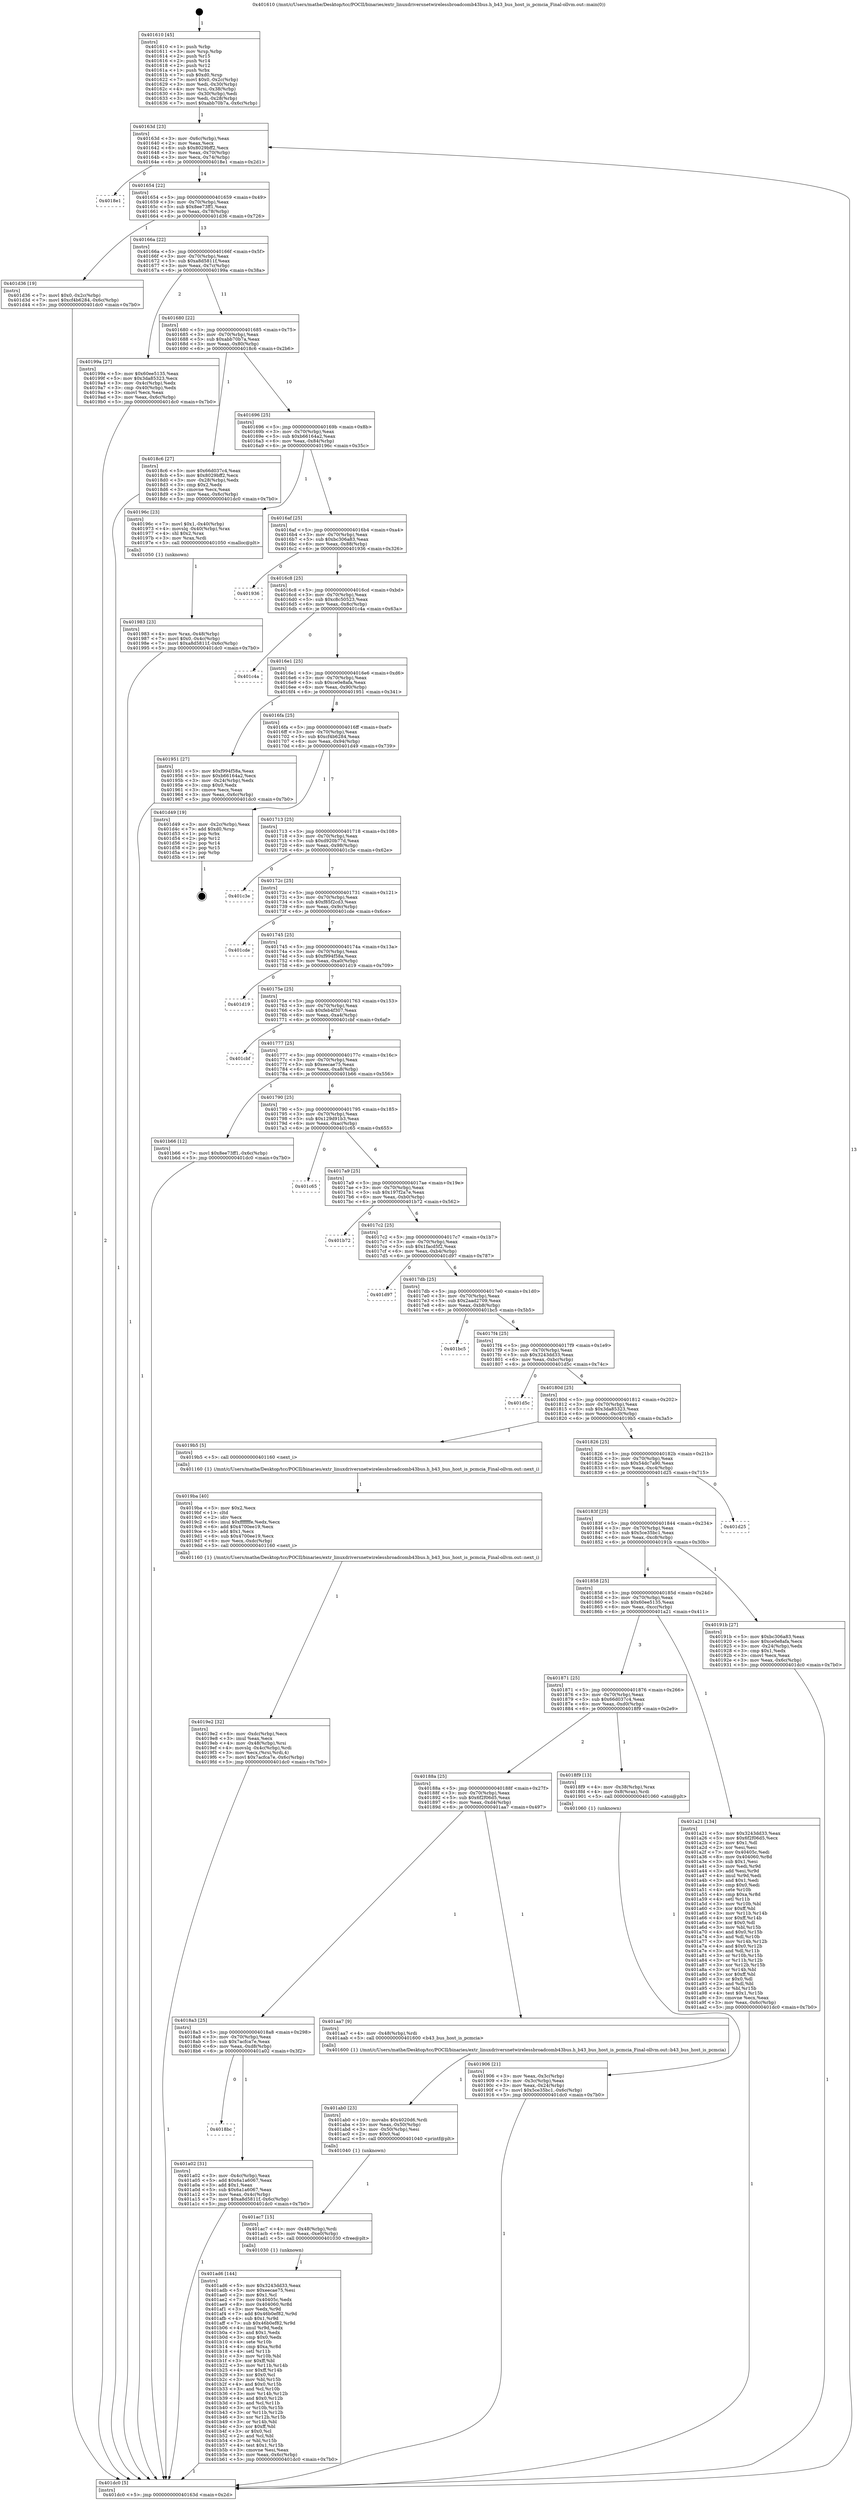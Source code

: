 digraph "0x401610" {
  label = "0x401610 (/mnt/c/Users/mathe/Desktop/tcc/POCII/binaries/extr_linuxdriversnetwirelessbroadcomb43bus.h_b43_bus_host_is_pcmcia_Final-ollvm.out::main(0))"
  labelloc = "t"
  node[shape=record]

  Entry [label="",width=0.3,height=0.3,shape=circle,fillcolor=black,style=filled]
  "0x40163d" [label="{
     0x40163d [23]\l
     | [instrs]\l
     &nbsp;&nbsp;0x40163d \<+3\>: mov -0x6c(%rbp),%eax\l
     &nbsp;&nbsp;0x401640 \<+2\>: mov %eax,%ecx\l
     &nbsp;&nbsp;0x401642 \<+6\>: sub $0x8029bff2,%ecx\l
     &nbsp;&nbsp;0x401648 \<+3\>: mov %eax,-0x70(%rbp)\l
     &nbsp;&nbsp;0x40164b \<+3\>: mov %ecx,-0x74(%rbp)\l
     &nbsp;&nbsp;0x40164e \<+6\>: je 00000000004018e1 \<main+0x2d1\>\l
  }"]
  "0x4018e1" [label="{
     0x4018e1\l
  }", style=dashed]
  "0x401654" [label="{
     0x401654 [22]\l
     | [instrs]\l
     &nbsp;&nbsp;0x401654 \<+5\>: jmp 0000000000401659 \<main+0x49\>\l
     &nbsp;&nbsp;0x401659 \<+3\>: mov -0x70(%rbp),%eax\l
     &nbsp;&nbsp;0x40165c \<+5\>: sub $0x8ee73ff1,%eax\l
     &nbsp;&nbsp;0x401661 \<+3\>: mov %eax,-0x78(%rbp)\l
     &nbsp;&nbsp;0x401664 \<+6\>: je 0000000000401d36 \<main+0x726\>\l
  }"]
  Exit [label="",width=0.3,height=0.3,shape=circle,fillcolor=black,style=filled,peripheries=2]
  "0x401d36" [label="{
     0x401d36 [19]\l
     | [instrs]\l
     &nbsp;&nbsp;0x401d36 \<+7\>: movl $0x0,-0x2c(%rbp)\l
     &nbsp;&nbsp;0x401d3d \<+7\>: movl $0xcf4b6284,-0x6c(%rbp)\l
     &nbsp;&nbsp;0x401d44 \<+5\>: jmp 0000000000401dc0 \<main+0x7b0\>\l
  }"]
  "0x40166a" [label="{
     0x40166a [22]\l
     | [instrs]\l
     &nbsp;&nbsp;0x40166a \<+5\>: jmp 000000000040166f \<main+0x5f\>\l
     &nbsp;&nbsp;0x40166f \<+3\>: mov -0x70(%rbp),%eax\l
     &nbsp;&nbsp;0x401672 \<+5\>: sub $0xa8d5811f,%eax\l
     &nbsp;&nbsp;0x401677 \<+3\>: mov %eax,-0x7c(%rbp)\l
     &nbsp;&nbsp;0x40167a \<+6\>: je 000000000040199a \<main+0x38a\>\l
  }"]
  "0x401ad6" [label="{
     0x401ad6 [144]\l
     | [instrs]\l
     &nbsp;&nbsp;0x401ad6 \<+5\>: mov $0x3243dd33,%eax\l
     &nbsp;&nbsp;0x401adb \<+5\>: mov $0xeecae75,%esi\l
     &nbsp;&nbsp;0x401ae0 \<+2\>: mov $0x1,%cl\l
     &nbsp;&nbsp;0x401ae2 \<+7\>: mov 0x40405c,%edx\l
     &nbsp;&nbsp;0x401ae9 \<+8\>: mov 0x404060,%r8d\l
     &nbsp;&nbsp;0x401af1 \<+3\>: mov %edx,%r9d\l
     &nbsp;&nbsp;0x401af4 \<+7\>: add $0x46b0ef82,%r9d\l
     &nbsp;&nbsp;0x401afb \<+4\>: sub $0x1,%r9d\l
     &nbsp;&nbsp;0x401aff \<+7\>: sub $0x46b0ef82,%r9d\l
     &nbsp;&nbsp;0x401b06 \<+4\>: imul %r9d,%edx\l
     &nbsp;&nbsp;0x401b0a \<+3\>: and $0x1,%edx\l
     &nbsp;&nbsp;0x401b0d \<+3\>: cmp $0x0,%edx\l
     &nbsp;&nbsp;0x401b10 \<+4\>: sete %r10b\l
     &nbsp;&nbsp;0x401b14 \<+4\>: cmp $0xa,%r8d\l
     &nbsp;&nbsp;0x401b18 \<+4\>: setl %r11b\l
     &nbsp;&nbsp;0x401b1c \<+3\>: mov %r10b,%bl\l
     &nbsp;&nbsp;0x401b1f \<+3\>: xor $0xff,%bl\l
     &nbsp;&nbsp;0x401b22 \<+3\>: mov %r11b,%r14b\l
     &nbsp;&nbsp;0x401b25 \<+4\>: xor $0xff,%r14b\l
     &nbsp;&nbsp;0x401b29 \<+3\>: xor $0x0,%cl\l
     &nbsp;&nbsp;0x401b2c \<+3\>: mov %bl,%r15b\l
     &nbsp;&nbsp;0x401b2f \<+4\>: and $0x0,%r15b\l
     &nbsp;&nbsp;0x401b33 \<+3\>: and %cl,%r10b\l
     &nbsp;&nbsp;0x401b36 \<+3\>: mov %r14b,%r12b\l
     &nbsp;&nbsp;0x401b39 \<+4\>: and $0x0,%r12b\l
     &nbsp;&nbsp;0x401b3d \<+3\>: and %cl,%r11b\l
     &nbsp;&nbsp;0x401b40 \<+3\>: or %r10b,%r15b\l
     &nbsp;&nbsp;0x401b43 \<+3\>: or %r11b,%r12b\l
     &nbsp;&nbsp;0x401b46 \<+3\>: xor %r12b,%r15b\l
     &nbsp;&nbsp;0x401b49 \<+3\>: or %r14b,%bl\l
     &nbsp;&nbsp;0x401b4c \<+3\>: xor $0xff,%bl\l
     &nbsp;&nbsp;0x401b4f \<+3\>: or $0x0,%cl\l
     &nbsp;&nbsp;0x401b52 \<+2\>: and %cl,%bl\l
     &nbsp;&nbsp;0x401b54 \<+3\>: or %bl,%r15b\l
     &nbsp;&nbsp;0x401b57 \<+4\>: test $0x1,%r15b\l
     &nbsp;&nbsp;0x401b5b \<+3\>: cmovne %esi,%eax\l
     &nbsp;&nbsp;0x401b5e \<+3\>: mov %eax,-0x6c(%rbp)\l
     &nbsp;&nbsp;0x401b61 \<+5\>: jmp 0000000000401dc0 \<main+0x7b0\>\l
  }"]
  "0x40199a" [label="{
     0x40199a [27]\l
     | [instrs]\l
     &nbsp;&nbsp;0x40199a \<+5\>: mov $0x60ee5135,%eax\l
     &nbsp;&nbsp;0x40199f \<+5\>: mov $0x3da85323,%ecx\l
     &nbsp;&nbsp;0x4019a4 \<+3\>: mov -0x4c(%rbp),%edx\l
     &nbsp;&nbsp;0x4019a7 \<+3\>: cmp -0x40(%rbp),%edx\l
     &nbsp;&nbsp;0x4019aa \<+3\>: cmovl %ecx,%eax\l
     &nbsp;&nbsp;0x4019ad \<+3\>: mov %eax,-0x6c(%rbp)\l
     &nbsp;&nbsp;0x4019b0 \<+5\>: jmp 0000000000401dc0 \<main+0x7b0\>\l
  }"]
  "0x401680" [label="{
     0x401680 [22]\l
     | [instrs]\l
     &nbsp;&nbsp;0x401680 \<+5\>: jmp 0000000000401685 \<main+0x75\>\l
     &nbsp;&nbsp;0x401685 \<+3\>: mov -0x70(%rbp),%eax\l
     &nbsp;&nbsp;0x401688 \<+5\>: sub $0xabb70b7a,%eax\l
     &nbsp;&nbsp;0x40168d \<+3\>: mov %eax,-0x80(%rbp)\l
     &nbsp;&nbsp;0x401690 \<+6\>: je 00000000004018c6 \<main+0x2b6\>\l
  }"]
  "0x401ac7" [label="{
     0x401ac7 [15]\l
     | [instrs]\l
     &nbsp;&nbsp;0x401ac7 \<+4\>: mov -0x48(%rbp),%rdi\l
     &nbsp;&nbsp;0x401acb \<+6\>: mov %eax,-0xe0(%rbp)\l
     &nbsp;&nbsp;0x401ad1 \<+5\>: call 0000000000401030 \<free@plt\>\l
     | [calls]\l
     &nbsp;&nbsp;0x401030 \{1\} (unknown)\l
  }"]
  "0x4018c6" [label="{
     0x4018c6 [27]\l
     | [instrs]\l
     &nbsp;&nbsp;0x4018c6 \<+5\>: mov $0x66d037c4,%eax\l
     &nbsp;&nbsp;0x4018cb \<+5\>: mov $0x8029bff2,%ecx\l
     &nbsp;&nbsp;0x4018d0 \<+3\>: mov -0x28(%rbp),%edx\l
     &nbsp;&nbsp;0x4018d3 \<+3\>: cmp $0x2,%edx\l
     &nbsp;&nbsp;0x4018d6 \<+3\>: cmovne %ecx,%eax\l
     &nbsp;&nbsp;0x4018d9 \<+3\>: mov %eax,-0x6c(%rbp)\l
     &nbsp;&nbsp;0x4018dc \<+5\>: jmp 0000000000401dc0 \<main+0x7b0\>\l
  }"]
  "0x401696" [label="{
     0x401696 [25]\l
     | [instrs]\l
     &nbsp;&nbsp;0x401696 \<+5\>: jmp 000000000040169b \<main+0x8b\>\l
     &nbsp;&nbsp;0x40169b \<+3\>: mov -0x70(%rbp),%eax\l
     &nbsp;&nbsp;0x40169e \<+5\>: sub $0xb66164a2,%eax\l
     &nbsp;&nbsp;0x4016a3 \<+6\>: mov %eax,-0x84(%rbp)\l
     &nbsp;&nbsp;0x4016a9 \<+6\>: je 000000000040196c \<main+0x35c\>\l
  }"]
  "0x401dc0" [label="{
     0x401dc0 [5]\l
     | [instrs]\l
     &nbsp;&nbsp;0x401dc0 \<+5\>: jmp 000000000040163d \<main+0x2d\>\l
  }"]
  "0x401610" [label="{
     0x401610 [45]\l
     | [instrs]\l
     &nbsp;&nbsp;0x401610 \<+1\>: push %rbp\l
     &nbsp;&nbsp;0x401611 \<+3\>: mov %rsp,%rbp\l
     &nbsp;&nbsp;0x401614 \<+2\>: push %r15\l
     &nbsp;&nbsp;0x401616 \<+2\>: push %r14\l
     &nbsp;&nbsp;0x401618 \<+2\>: push %r12\l
     &nbsp;&nbsp;0x40161a \<+1\>: push %rbx\l
     &nbsp;&nbsp;0x40161b \<+7\>: sub $0xd0,%rsp\l
     &nbsp;&nbsp;0x401622 \<+7\>: movl $0x0,-0x2c(%rbp)\l
     &nbsp;&nbsp;0x401629 \<+3\>: mov %edi,-0x30(%rbp)\l
     &nbsp;&nbsp;0x40162c \<+4\>: mov %rsi,-0x38(%rbp)\l
     &nbsp;&nbsp;0x401630 \<+3\>: mov -0x30(%rbp),%edi\l
     &nbsp;&nbsp;0x401633 \<+3\>: mov %edi,-0x28(%rbp)\l
     &nbsp;&nbsp;0x401636 \<+7\>: movl $0xabb70b7a,-0x6c(%rbp)\l
  }"]
  "0x401ab0" [label="{
     0x401ab0 [23]\l
     | [instrs]\l
     &nbsp;&nbsp;0x401ab0 \<+10\>: movabs $0x4020d6,%rdi\l
     &nbsp;&nbsp;0x401aba \<+3\>: mov %eax,-0x50(%rbp)\l
     &nbsp;&nbsp;0x401abd \<+3\>: mov -0x50(%rbp),%esi\l
     &nbsp;&nbsp;0x401ac0 \<+2\>: mov $0x0,%al\l
     &nbsp;&nbsp;0x401ac2 \<+5\>: call 0000000000401040 \<printf@plt\>\l
     | [calls]\l
     &nbsp;&nbsp;0x401040 \{1\} (unknown)\l
  }"]
  "0x40196c" [label="{
     0x40196c [23]\l
     | [instrs]\l
     &nbsp;&nbsp;0x40196c \<+7\>: movl $0x1,-0x40(%rbp)\l
     &nbsp;&nbsp;0x401973 \<+4\>: movslq -0x40(%rbp),%rax\l
     &nbsp;&nbsp;0x401977 \<+4\>: shl $0x2,%rax\l
     &nbsp;&nbsp;0x40197b \<+3\>: mov %rax,%rdi\l
     &nbsp;&nbsp;0x40197e \<+5\>: call 0000000000401050 \<malloc@plt\>\l
     | [calls]\l
     &nbsp;&nbsp;0x401050 \{1\} (unknown)\l
  }"]
  "0x4016af" [label="{
     0x4016af [25]\l
     | [instrs]\l
     &nbsp;&nbsp;0x4016af \<+5\>: jmp 00000000004016b4 \<main+0xa4\>\l
     &nbsp;&nbsp;0x4016b4 \<+3\>: mov -0x70(%rbp),%eax\l
     &nbsp;&nbsp;0x4016b7 \<+5\>: sub $0xbc306a83,%eax\l
     &nbsp;&nbsp;0x4016bc \<+6\>: mov %eax,-0x88(%rbp)\l
     &nbsp;&nbsp;0x4016c2 \<+6\>: je 0000000000401936 \<main+0x326\>\l
  }"]
  "0x4018bc" [label="{
     0x4018bc\l
  }", style=dashed]
  "0x401936" [label="{
     0x401936\l
  }", style=dashed]
  "0x4016c8" [label="{
     0x4016c8 [25]\l
     | [instrs]\l
     &nbsp;&nbsp;0x4016c8 \<+5\>: jmp 00000000004016cd \<main+0xbd\>\l
     &nbsp;&nbsp;0x4016cd \<+3\>: mov -0x70(%rbp),%eax\l
     &nbsp;&nbsp;0x4016d0 \<+5\>: sub $0xc8c50523,%eax\l
     &nbsp;&nbsp;0x4016d5 \<+6\>: mov %eax,-0x8c(%rbp)\l
     &nbsp;&nbsp;0x4016db \<+6\>: je 0000000000401c4a \<main+0x63a\>\l
  }"]
  "0x401a02" [label="{
     0x401a02 [31]\l
     | [instrs]\l
     &nbsp;&nbsp;0x401a02 \<+3\>: mov -0x4c(%rbp),%eax\l
     &nbsp;&nbsp;0x401a05 \<+5\>: add $0x6a1a6067,%eax\l
     &nbsp;&nbsp;0x401a0a \<+3\>: add $0x1,%eax\l
     &nbsp;&nbsp;0x401a0d \<+5\>: sub $0x6a1a6067,%eax\l
     &nbsp;&nbsp;0x401a12 \<+3\>: mov %eax,-0x4c(%rbp)\l
     &nbsp;&nbsp;0x401a15 \<+7\>: movl $0xa8d5811f,-0x6c(%rbp)\l
     &nbsp;&nbsp;0x401a1c \<+5\>: jmp 0000000000401dc0 \<main+0x7b0\>\l
  }"]
  "0x401c4a" [label="{
     0x401c4a\l
  }", style=dashed]
  "0x4016e1" [label="{
     0x4016e1 [25]\l
     | [instrs]\l
     &nbsp;&nbsp;0x4016e1 \<+5\>: jmp 00000000004016e6 \<main+0xd6\>\l
     &nbsp;&nbsp;0x4016e6 \<+3\>: mov -0x70(%rbp),%eax\l
     &nbsp;&nbsp;0x4016e9 \<+5\>: sub $0xce0e8afa,%eax\l
     &nbsp;&nbsp;0x4016ee \<+6\>: mov %eax,-0x90(%rbp)\l
     &nbsp;&nbsp;0x4016f4 \<+6\>: je 0000000000401951 \<main+0x341\>\l
  }"]
  "0x4018a3" [label="{
     0x4018a3 [25]\l
     | [instrs]\l
     &nbsp;&nbsp;0x4018a3 \<+5\>: jmp 00000000004018a8 \<main+0x298\>\l
     &nbsp;&nbsp;0x4018a8 \<+3\>: mov -0x70(%rbp),%eax\l
     &nbsp;&nbsp;0x4018ab \<+5\>: sub $0x7acfca7e,%eax\l
     &nbsp;&nbsp;0x4018b0 \<+6\>: mov %eax,-0xd8(%rbp)\l
     &nbsp;&nbsp;0x4018b6 \<+6\>: je 0000000000401a02 \<main+0x3f2\>\l
  }"]
  "0x401951" [label="{
     0x401951 [27]\l
     | [instrs]\l
     &nbsp;&nbsp;0x401951 \<+5\>: mov $0xf994f58a,%eax\l
     &nbsp;&nbsp;0x401956 \<+5\>: mov $0xb66164a2,%ecx\l
     &nbsp;&nbsp;0x40195b \<+3\>: mov -0x24(%rbp),%edx\l
     &nbsp;&nbsp;0x40195e \<+3\>: cmp $0x0,%edx\l
     &nbsp;&nbsp;0x401961 \<+3\>: cmove %ecx,%eax\l
     &nbsp;&nbsp;0x401964 \<+3\>: mov %eax,-0x6c(%rbp)\l
     &nbsp;&nbsp;0x401967 \<+5\>: jmp 0000000000401dc0 \<main+0x7b0\>\l
  }"]
  "0x4016fa" [label="{
     0x4016fa [25]\l
     | [instrs]\l
     &nbsp;&nbsp;0x4016fa \<+5\>: jmp 00000000004016ff \<main+0xef\>\l
     &nbsp;&nbsp;0x4016ff \<+3\>: mov -0x70(%rbp),%eax\l
     &nbsp;&nbsp;0x401702 \<+5\>: sub $0xcf4b6284,%eax\l
     &nbsp;&nbsp;0x401707 \<+6\>: mov %eax,-0x94(%rbp)\l
     &nbsp;&nbsp;0x40170d \<+6\>: je 0000000000401d49 \<main+0x739\>\l
  }"]
  "0x401aa7" [label="{
     0x401aa7 [9]\l
     | [instrs]\l
     &nbsp;&nbsp;0x401aa7 \<+4\>: mov -0x48(%rbp),%rdi\l
     &nbsp;&nbsp;0x401aab \<+5\>: call 0000000000401600 \<b43_bus_host_is_pcmcia\>\l
     | [calls]\l
     &nbsp;&nbsp;0x401600 \{1\} (/mnt/c/Users/mathe/Desktop/tcc/POCII/binaries/extr_linuxdriversnetwirelessbroadcomb43bus.h_b43_bus_host_is_pcmcia_Final-ollvm.out::b43_bus_host_is_pcmcia)\l
  }"]
  "0x401d49" [label="{
     0x401d49 [19]\l
     | [instrs]\l
     &nbsp;&nbsp;0x401d49 \<+3\>: mov -0x2c(%rbp),%eax\l
     &nbsp;&nbsp;0x401d4c \<+7\>: add $0xd0,%rsp\l
     &nbsp;&nbsp;0x401d53 \<+1\>: pop %rbx\l
     &nbsp;&nbsp;0x401d54 \<+2\>: pop %r12\l
     &nbsp;&nbsp;0x401d56 \<+2\>: pop %r14\l
     &nbsp;&nbsp;0x401d58 \<+2\>: pop %r15\l
     &nbsp;&nbsp;0x401d5a \<+1\>: pop %rbp\l
     &nbsp;&nbsp;0x401d5b \<+1\>: ret\l
  }"]
  "0x401713" [label="{
     0x401713 [25]\l
     | [instrs]\l
     &nbsp;&nbsp;0x401713 \<+5\>: jmp 0000000000401718 \<main+0x108\>\l
     &nbsp;&nbsp;0x401718 \<+3\>: mov -0x70(%rbp),%eax\l
     &nbsp;&nbsp;0x40171b \<+5\>: sub $0xd920b77d,%eax\l
     &nbsp;&nbsp;0x401720 \<+6\>: mov %eax,-0x98(%rbp)\l
     &nbsp;&nbsp;0x401726 \<+6\>: je 0000000000401c3e \<main+0x62e\>\l
  }"]
  "0x4019e2" [label="{
     0x4019e2 [32]\l
     | [instrs]\l
     &nbsp;&nbsp;0x4019e2 \<+6\>: mov -0xdc(%rbp),%ecx\l
     &nbsp;&nbsp;0x4019e8 \<+3\>: imul %eax,%ecx\l
     &nbsp;&nbsp;0x4019eb \<+4\>: mov -0x48(%rbp),%rsi\l
     &nbsp;&nbsp;0x4019ef \<+4\>: movslq -0x4c(%rbp),%rdi\l
     &nbsp;&nbsp;0x4019f3 \<+3\>: mov %ecx,(%rsi,%rdi,4)\l
     &nbsp;&nbsp;0x4019f6 \<+7\>: movl $0x7acfca7e,-0x6c(%rbp)\l
     &nbsp;&nbsp;0x4019fd \<+5\>: jmp 0000000000401dc0 \<main+0x7b0\>\l
  }"]
  "0x401c3e" [label="{
     0x401c3e\l
  }", style=dashed]
  "0x40172c" [label="{
     0x40172c [25]\l
     | [instrs]\l
     &nbsp;&nbsp;0x40172c \<+5\>: jmp 0000000000401731 \<main+0x121\>\l
     &nbsp;&nbsp;0x401731 \<+3\>: mov -0x70(%rbp),%eax\l
     &nbsp;&nbsp;0x401734 \<+5\>: sub $0xf85f2cd3,%eax\l
     &nbsp;&nbsp;0x401739 \<+6\>: mov %eax,-0x9c(%rbp)\l
     &nbsp;&nbsp;0x40173f \<+6\>: je 0000000000401cde \<main+0x6ce\>\l
  }"]
  "0x4019ba" [label="{
     0x4019ba [40]\l
     | [instrs]\l
     &nbsp;&nbsp;0x4019ba \<+5\>: mov $0x2,%ecx\l
     &nbsp;&nbsp;0x4019bf \<+1\>: cltd\l
     &nbsp;&nbsp;0x4019c0 \<+2\>: idiv %ecx\l
     &nbsp;&nbsp;0x4019c2 \<+6\>: imul $0xfffffffe,%edx,%ecx\l
     &nbsp;&nbsp;0x4019c8 \<+6\>: add $0x4700ee19,%ecx\l
     &nbsp;&nbsp;0x4019ce \<+3\>: add $0x1,%ecx\l
     &nbsp;&nbsp;0x4019d1 \<+6\>: sub $0x4700ee19,%ecx\l
     &nbsp;&nbsp;0x4019d7 \<+6\>: mov %ecx,-0xdc(%rbp)\l
     &nbsp;&nbsp;0x4019dd \<+5\>: call 0000000000401160 \<next_i\>\l
     | [calls]\l
     &nbsp;&nbsp;0x401160 \{1\} (/mnt/c/Users/mathe/Desktop/tcc/POCII/binaries/extr_linuxdriversnetwirelessbroadcomb43bus.h_b43_bus_host_is_pcmcia_Final-ollvm.out::next_i)\l
  }"]
  "0x401cde" [label="{
     0x401cde\l
  }", style=dashed]
  "0x401745" [label="{
     0x401745 [25]\l
     | [instrs]\l
     &nbsp;&nbsp;0x401745 \<+5\>: jmp 000000000040174a \<main+0x13a\>\l
     &nbsp;&nbsp;0x40174a \<+3\>: mov -0x70(%rbp),%eax\l
     &nbsp;&nbsp;0x40174d \<+5\>: sub $0xf994f58a,%eax\l
     &nbsp;&nbsp;0x401752 \<+6\>: mov %eax,-0xa0(%rbp)\l
     &nbsp;&nbsp;0x401758 \<+6\>: je 0000000000401d19 \<main+0x709\>\l
  }"]
  "0x401983" [label="{
     0x401983 [23]\l
     | [instrs]\l
     &nbsp;&nbsp;0x401983 \<+4\>: mov %rax,-0x48(%rbp)\l
     &nbsp;&nbsp;0x401987 \<+7\>: movl $0x0,-0x4c(%rbp)\l
     &nbsp;&nbsp;0x40198e \<+7\>: movl $0xa8d5811f,-0x6c(%rbp)\l
     &nbsp;&nbsp;0x401995 \<+5\>: jmp 0000000000401dc0 \<main+0x7b0\>\l
  }"]
  "0x401d19" [label="{
     0x401d19\l
  }", style=dashed]
  "0x40175e" [label="{
     0x40175e [25]\l
     | [instrs]\l
     &nbsp;&nbsp;0x40175e \<+5\>: jmp 0000000000401763 \<main+0x153\>\l
     &nbsp;&nbsp;0x401763 \<+3\>: mov -0x70(%rbp),%eax\l
     &nbsp;&nbsp;0x401766 \<+5\>: sub $0xfeb4f307,%eax\l
     &nbsp;&nbsp;0x40176b \<+6\>: mov %eax,-0xa4(%rbp)\l
     &nbsp;&nbsp;0x401771 \<+6\>: je 0000000000401cbf \<main+0x6af\>\l
  }"]
  "0x401906" [label="{
     0x401906 [21]\l
     | [instrs]\l
     &nbsp;&nbsp;0x401906 \<+3\>: mov %eax,-0x3c(%rbp)\l
     &nbsp;&nbsp;0x401909 \<+3\>: mov -0x3c(%rbp),%eax\l
     &nbsp;&nbsp;0x40190c \<+3\>: mov %eax,-0x24(%rbp)\l
     &nbsp;&nbsp;0x40190f \<+7\>: movl $0x5ce35bc1,-0x6c(%rbp)\l
     &nbsp;&nbsp;0x401916 \<+5\>: jmp 0000000000401dc0 \<main+0x7b0\>\l
  }"]
  "0x401cbf" [label="{
     0x401cbf\l
  }", style=dashed]
  "0x401777" [label="{
     0x401777 [25]\l
     | [instrs]\l
     &nbsp;&nbsp;0x401777 \<+5\>: jmp 000000000040177c \<main+0x16c\>\l
     &nbsp;&nbsp;0x40177c \<+3\>: mov -0x70(%rbp),%eax\l
     &nbsp;&nbsp;0x40177f \<+5\>: sub $0xeecae75,%eax\l
     &nbsp;&nbsp;0x401784 \<+6\>: mov %eax,-0xa8(%rbp)\l
     &nbsp;&nbsp;0x40178a \<+6\>: je 0000000000401b66 \<main+0x556\>\l
  }"]
  "0x40188a" [label="{
     0x40188a [25]\l
     | [instrs]\l
     &nbsp;&nbsp;0x40188a \<+5\>: jmp 000000000040188f \<main+0x27f\>\l
     &nbsp;&nbsp;0x40188f \<+3\>: mov -0x70(%rbp),%eax\l
     &nbsp;&nbsp;0x401892 \<+5\>: sub $0x6f2f06d5,%eax\l
     &nbsp;&nbsp;0x401897 \<+6\>: mov %eax,-0xd4(%rbp)\l
     &nbsp;&nbsp;0x40189d \<+6\>: je 0000000000401aa7 \<main+0x497\>\l
  }"]
  "0x401b66" [label="{
     0x401b66 [12]\l
     | [instrs]\l
     &nbsp;&nbsp;0x401b66 \<+7\>: movl $0x8ee73ff1,-0x6c(%rbp)\l
     &nbsp;&nbsp;0x401b6d \<+5\>: jmp 0000000000401dc0 \<main+0x7b0\>\l
  }"]
  "0x401790" [label="{
     0x401790 [25]\l
     | [instrs]\l
     &nbsp;&nbsp;0x401790 \<+5\>: jmp 0000000000401795 \<main+0x185\>\l
     &nbsp;&nbsp;0x401795 \<+3\>: mov -0x70(%rbp),%eax\l
     &nbsp;&nbsp;0x401798 \<+5\>: sub $0x129d91b3,%eax\l
     &nbsp;&nbsp;0x40179d \<+6\>: mov %eax,-0xac(%rbp)\l
     &nbsp;&nbsp;0x4017a3 \<+6\>: je 0000000000401c65 \<main+0x655\>\l
  }"]
  "0x4018f9" [label="{
     0x4018f9 [13]\l
     | [instrs]\l
     &nbsp;&nbsp;0x4018f9 \<+4\>: mov -0x38(%rbp),%rax\l
     &nbsp;&nbsp;0x4018fd \<+4\>: mov 0x8(%rax),%rdi\l
     &nbsp;&nbsp;0x401901 \<+5\>: call 0000000000401060 \<atoi@plt\>\l
     | [calls]\l
     &nbsp;&nbsp;0x401060 \{1\} (unknown)\l
  }"]
  "0x401c65" [label="{
     0x401c65\l
  }", style=dashed]
  "0x4017a9" [label="{
     0x4017a9 [25]\l
     | [instrs]\l
     &nbsp;&nbsp;0x4017a9 \<+5\>: jmp 00000000004017ae \<main+0x19e\>\l
     &nbsp;&nbsp;0x4017ae \<+3\>: mov -0x70(%rbp),%eax\l
     &nbsp;&nbsp;0x4017b1 \<+5\>: sub $0x197f2a7e,%eax\l
     &nbsp;&nbsp;0x4017b6 \<+6\>: mov %eax,-0xb0(%rbp)\l
     &nbsp;&nbsp;0x4017bc \<+6\>: je 0000000000401b72 \<main+0x562\>\l
  }"]
  "0x401871" [label="{
     0x401871 [25]\l
     | [instrs]\l
     &nbsp;&nbsp;0x401871 \<+5\>: jmp 0000000000401876 \<main+0x266\>\l
     &nbsp;&nbsp;0x401876 \<+3\>: mov -0x70(%rbp),%eax\l
     &nbsp;&nbsp;0x401879 \<+5\>: sub $0x66d037c4,%eax\l
     &nbsp;&nbsp;0x40187e \<+6\>: mov %eax,-0xd0(%rbp)\l
     &nbsp;&nbsp;0x401884 \<+6\>: je 00000000004018f9 \<main+0x2e9\>\l
  }"]
  "0x401b72" [label="{
     0x401b72\l
  }", style=dashed]
  "0x4017c2" [label="{
     0x4017c2 [25]\l
     | [instrs]\l
     &nbsp;&nbsp;0x4017c2 \<+5\>: jmp 00000000004017c7 \<main+0x1b7\>\l
     &nbsp;&nbsp;0x4017c7 \<+3\>: mov -0x70(%rbp),%eax\l
     &nbsp;&nbsp;0x4017ca \<+5\>: sub $0x1facd5f2,%eax\l
     &nbsp;&nbsp;0x4017cf \<+6\>: mov %eax,-0xb4(%rbp)\l
     &nbsp;&nbsp;0x4017d5 \<+6\>: je 0000000000401d97 \<main+0x787\>\l
  }"]
  "0x401a21" [label="{
     0x401a21 [134]\l
     | [instrs]\l
     &nbsp;&nbsp;0x401a21 \<+5\>: mov $0x3243dd33,%eax\l
     &nbsp;&nbsp;0x401a26 \<+5\>: mov $0x6f2f06d5,%ecx\l
     &nbsp;&nbsp;0x401a2b \<+2\>: mov $0x1,%dl\l
     &nbsp;&nbsp;0x401a2d \<+2\>: xor %esi,%esi\l
     &nbsp;&nbsp;0x401a2f \<+7\>: mov 0x40405c,%edi\l
     &nbsp;&nbsp;0x401a36 \<+8\>: mov 0x404060,%r8d\l
     &nbsp;&nbsp;0x401a3e \<+3\>: sub $0x1,%esi\l
     &nbsp;&nbsp;0x401a41 \<+3\>: mov %edi,%r9d\l
     &nbsp;&nbsp;0x401a44 \<+3\>: add %esi,%r9d\l
     &nbsp;&nbsp;0x401a47 \<+4\>: imul %r9d,%edi\l
     &nbsp;&nbsp;0x401a4b \<+3\>: and $0x1,%edi\l
     &nbsp;&nbsp;0x401a4e \<+3\>: cmp $0x0,%edi\l
     &nbsp;&nbsp;0x401a51 \<+4\>: sete %r10b\l
     &nbsp;&nbsp;0x401a55 \<+4\>: cmp $0xa,%r8d\l
     &nbsp;&nbsp;0x401a59 \<+4\>: setl %r11b\l
     &nbsp;&nbsp;0x401a5d \<+3\>: mov %r10b,%bl\l
     &nbsp;&nbsp;0x401a60 \<+3\>: xor $0xff,%bl\l
     &nbsp;&nbsp;0x401a63 \<+3\>: mov %r11b,%r14b\l
     &nbsp;&nbsp;0x401a66 \<+4\>: xor $0xff,%r14b\l
     &nbsp;&nbsp;0x401a6a \<+3\>: xor $0x0,%dl\l
     &nbsp;&nbsp;0x401a6d \<+3\>: mov %bl,%r15b\l
     &nbsp;&nbsp;0x401a70 \<+4\>: and $0x0,%r15b\l
     &nbsp;&nbsp;0x401a74 \<+3\>: and %dl,%r10b\l
     &nbsp;&nbsp;0x401a77 \<+3\>: mov %r14b,%r12b\l
     &nbsp;&nbsp;0x401a7a \<+4\>: and $0x0,%r12b\l
     &nbsp;&nbsp;0x401a7e \<+3\>: and %dl,%r11b\l
     &nbsp;&nbsp;0x401a81 \<+3\>: or %r10b,%r15b\l
     &nbsp;&nbsp;0x401a84 \<+3\>: or %r11b,%r12b\l
     &nbsp;&nbsp;0x401a87 \<+3\>: xor %r12b,%r15b\l
     &nbsp;&nbsp;0x401a8a \<+3\>: or %r14b,%bl\l
     &nbsp;&nbsp;0x401a8d \<+3\>: xor $0xff,%bl\l
     &nbsp;&nbsp;0x401a90 \<+3\>: or $0x0,%dl\l
     &nbsp;&nbsp;0x401a93 \<+2\>: and %dl,%bl\l
     &nbsp;&nbsp;0x401a95 \<+3\>: or %bl,%r15b\l
     &nbsp;&nbsp;0x401a98 \<+4\>: test $0x1,%r15b\l
     &nbsp;&nbsp;0x401a9c \<+3\>: cmovne %ecx,%eax\l
     &nbsp;&nbsp;0x401a9f \<+3\>: mov %eax,-0x6c(%rbp)\l
     &nbsp;&nbsp;0x401aa2 \<+5\>: jmp 0000000000401dc0 \<main+0x7b0\>\l
  }"]
  "0x401d97" [label="{
     0x401d97\l
  }", style=dashed]
  "0x4017db" [label="{
     0x4017db [25]\l
     | [instrs]\l
     &nbsp;&nbsp;0x4017db \<+5\>: jmp 00000000004017e0 \<main+0x1d0\>\l
     &nbsp;&nbsp;0x4017e0 \<+3\>: mov -0x70(%rbp),%eax\l
     &nbsp;&nbsp;0x4017e3 \<+5\>: sub $0x2aad2709,%eax\l
     &nbsp;&nbsp;0x4017e8 \<+6\>: mov %eax,-0xb8(%rbp)\l
     &nbsp;&nbsp;0x4017ee \<+6\>: je 0000000000401bc5 \<main+0x5b5\>\l
  }"]
  "0x401858" [label="{
     0x401858 [25]\l
     | [instrs]\l
     &nbsp;&nbsp;0x401858 \<+5\>: jmp 000000000040185d \<main+0x24d\>\l
     &nbsp;&nbsp;0x40185d \<+3\>: mov -0x70(%rbp),%eax\l
     &nbsp;&nbsp;0x401860 \<+5\>: sub $0x60ee5135,%eax\l
     &nbsp;&nbsp;0x401865 \<+6\>: mov %eax,-0xcc(%rbp)\l
     &nbsp;&nbsp;0x40186b \<+6\>: je 0000000000401a21 \<main+0x411\>\l
  }"]
  "0x401bc5" [label="{
     0x401bc5\l
  }", style=dashed]
  "0x4017f4" [label="{
     0x4017f4 [25]\l
     | [instrs]\l
     &nbsp;&nbsp;0x4017f4 \<+5\>: jmp 00000000004017f9 \<main+0x1e9\>\l
     &nbsp;&nbsp;0x4017f9 \<+3\>: mov -0x70(%rbp),%eax\l
     &nbsp;&nbsp;0x4017fc \<+5\>: sub $0x3243dd33,%eax\l
     &nbsp;&nbsp;0x401801 \<+6\>: mov %eax,-0xbc(%rbp)\l
     &nbsp;&nbsp;0x401807 \<+6\>: je 0000000000401d5c \<main+0x74c\>\l
  }"]
  "0x40191b" [label="{
     0x40191b [27]\l
     | [instrs]\l
     &nbsp;&nbsp;0x40191b \<+5\>: mov $0xbc306a83,%eax\l
     &nbsp;&nbsp;0x401920 \<+5\>: mov $0xce0e8afa,%ecx\l
     &nbsp;&nbsp;0x401925 \<+3\>: mov -0x24(%rbp),%edx\l
     &nbsp;&nbsp;0x401928 \<+3\>: cmp $0x1,%edx\l
     &nbsp;&nbsp;0x40192b \<+3\>: cmovl %ecx,%eax\l
     &nbsp;&nbsp;0x40192e \<+3\>: mov %eax,-0x6c(%rbp)\l
     &nbsp;&nbsp;0x401931 \<+5\>: jmp 0000000000401dc0 \<main+0x7b0\>\l
  }"]
  "0x401d5c" [label="{
     0x401d5c\l
  }", style=dashed]
  "0x40180d" [label="{
     0x40180d [25]\l
     | [instrs]\l
     &nbsp;&nbsp;0x40180d \<+5\>: jmp 0000000000401812 \<main+0x202\>\l
     &nbsp;&nbsp;0x401812 \<+3\>: mov -0x70(%rbp),%eax\l
     &nbsp;&nbsp;0x401815 \<+5\>: sub $0x3da85323,%eax\l
     &nbsp;&nbsp;0x40181a \<+6\>: mov %eax,-0xc0(%rbp)\l
     &nbsp;&nbsp;0x401820 \<+6\>: je 00000000004019b5 \<main+0x3a5\>\l
  }"]
  "0x40183f" [label="{
     0x40183f [25]\l
     | [instrs]\l
     &nbsp;&nbsp;0x40183f \<+5\>: jmp 0000000000401844 \<main+0x234\>\l
     &nbsp;&nbsp;0x401844 \<+3\>: mov -0x70(%rbp),%eax\l
     &nbsp;&nbsp;0x401847 \<+5\>: sub $0x5ce35bc1,%eax\l
     &nbsp;&nbsp;0x40184c \<+6\>: mov %eax,-0xc8(%rbp)\l
     &nbsp;&nbsp;0x401852 \<+6\>: je 000000000040191b \<main+0x30b\>\l
  }"]
  "0x4019b5" [label="{
     0x4019b5 [5]\l
     | [instrs]\l
     &nbsp;&nbsp;0x4019b5 \<+5\>: call 0000000000401160 \<next_i\>\l
     | [calls]\l
     &nbsp;&nbsp;0x401160 \{1\} (/mnt/c/Users/mathe/Desktop/tcc/POCII/binaries/extr_linuxdriversnetwirelessbroadcomb43bus.h_b43_bus_host_is_pcmcia_Final-ollvm.out::next_i)\l
  }"]
  "0x401826" [label="{
     0x401826 [25]\l
     | [instrs]\l
     &nbsp;&nbsp;0x401826 \<+5\>: jmp 000000000040182b \<main+0x21b\>\l
     &nbsp;&nbsp;0x40182b \<+3\>: mov -0x70(%rbp),%eax\l
     &nbsp;&nbsp;0x40182e \<+5\>: sub $0x54dc7a90,%eax\l
     &nbsp;&nbsp;0x401833 \<+6\>: mov %eax,-0xc4(%rbp)\l
     &nbsp;&nbsp;0x401839 \<+6\>: je 0000000000401d25 \<main+0x715\>\l
  }"]
  "0x401d25" [label="{
     0x401d25\l
  }", style=dashed]
  Entry -> "0x401610" [label=" 1"]
  "0x40163d" -> "0x4018e1" [label=" 0"]
  "0x40163d" -> "0x401654" [label=" 14"]
  "0x401d49" -> Exit [label=" 1"]
  "0x401654" -> "0x401d36" [label=" 1"]
  "0x401654" -> "0x40166a" [label=" 13"]
  "0x401d36" -> "0x401dc0" [label=" 1"]
  "0x40166a" -> "0x40199a" [label=" 2"]
  "0x40166a" -> "0x401680" [label=" 11"]
  "0x401b66" -> "0x401dc0" [label=" 1"]
  "0x401680" -> "0x4018c6" [label=" 1"]
  "0x401680" -> "0x401696" [label=" 10"]
  "0x4018c6" -> "0x401dc0" [label=" 1"]
  "0x401610" -> "0x40163d" [label=" 1"]
  "0x401dc0" -> "0x40163d" [label=" 13"]
  "0x401ad6" -> "0x401dc0" [label=" 1"]
  "0x401696" -> "0x40196c" [label=" 1"]
  "0x401696" -> "0x4016af" [label=" 9"]
  "0x401ac7" -> "0x401ad6" [label=" 1"]
  "0x4016af" -> "0x401936" [label=" 0"]
  "0x4016af" -> "0x4016c8" [label=" 9"]
  "0x401ab0" -> "0x401ac7" [label=" 1"]
  "0x4016c8" -> "0x401c4a" [label=" 0"]
  "0x4016c8" -> "0x4016e1" [label=" 9"]
  "0x401aa7" -> "0x401ab0" [label=" 1"]
  "0x4016e1" -> "0x401951" [label=" 1"]
  "0x4016e1" -> "0x4016fa" [label=" 8"]
  "0x401a02" -> "0x401dc0" [label=" 1"]
  "0x4016fa" -> "0x401d49" [label=" 1"]
  "0x4016fa" -> "0x401713" [label=" 7"]
  "0x4018a3" -> "0x4018bc" [label=" 0"]
  "0x401713" -> "0x401c3e" [label=" 0"]
  "0x401713" -> "0x40172c" [label=" 7"]
  "0x401a21" -> "0x401dc0" [label=" 1"]
  "0x40172c" -> "0x401cde" [label=" 0"]
  "0x40172c" -> "0x401745" [label=" 7"]
  "0x40188a" -> "0x4018a3" [label=" 1"]
  "0x401745" -> "0x401d19" [label=" 0"]
  "0x401745" -> "0x40175e" [label=" 7"]
  "0x40188a" -> "0x401aa7" [label=" 1"]
  "0x40175e" -> "0x401cbf" [label=" 0"]
  "0x40175e" -> "0x401777" [label=" 7"]
  "0x4018a3" -> "0x401a02" [label=" 1"]
  "0x401777" -> "0x401b66" [label=" 1"]
  "0x401777" -> "0x401790" [label=" 6"]
  "0x4019e2" -> "0x401dc0" [label=" 1"]
  "0x401790" -> "0x401c65" [label=" 0"]
  "0x401790" -> "0x4017a9" [label=" 6"]
  "0x4019ba" -> "0x4019e2" [label=" 1"]
  "0x4017a9" -> "0x401b72" [label=" 0"]
  "0x4017a9" -> "0x4017c2" [label=" 6"]
  "0x40199a" -> "0x401dc0" [label=" 2"]
  "0x4017c2" -> "0x401d97" [label=" 0"]
  "0x4017c2" -> "0x4017db" [label=" 6"]
  "0x401983" -> "0x401dc0" [label=" 1"]
  "0x4017db" -> "0x401bc5" [label=" 0"]
  "0x4017db" -> "0x4017f4" [label=" 6"]
  "0x401951" -> "0x401dc0" [label=" 1"]
  "0x4017f4" -> "0x401d5c" [label=" 0"]
  "0x4017f4" -> "0x40180d" [label=" 6"]
  "0x40191b" -> "0x401dc0" [label=" 1"]
  "0x40180d" -> "0x4019b5" [label=" 1"]
  "0x40180d" -> "0x401826" [label=" 5"]
  "0x4018f9" -> "0x401906" [label=" 1"]
  "0x401826" -> "0x401d25" [label=" 0"]
  "0x401826" -> "0x40183f" [label=" 5"]
  "0x401906" -> "0x401dc0" [label=" 1"]
  "0x40183f" -> "0x40191b" [label=" 1"]
  "0x40183f" -> "0x401858" [label=" 4"]
  "0x40196c" -> "0x401983" [label=" 1"]
  "0x401858" -> "0x401a21" [label=" 1"]
  "0x401858" -> "0x401871" [label=" 3"]
  "0x4019b5" -> "0x4019ba" [label=" 1"]
  "0x401871" -> "0x4018f9" [label=" 1"]
  "0x401871" -> "0x40188a" [label=" 2"]
}
